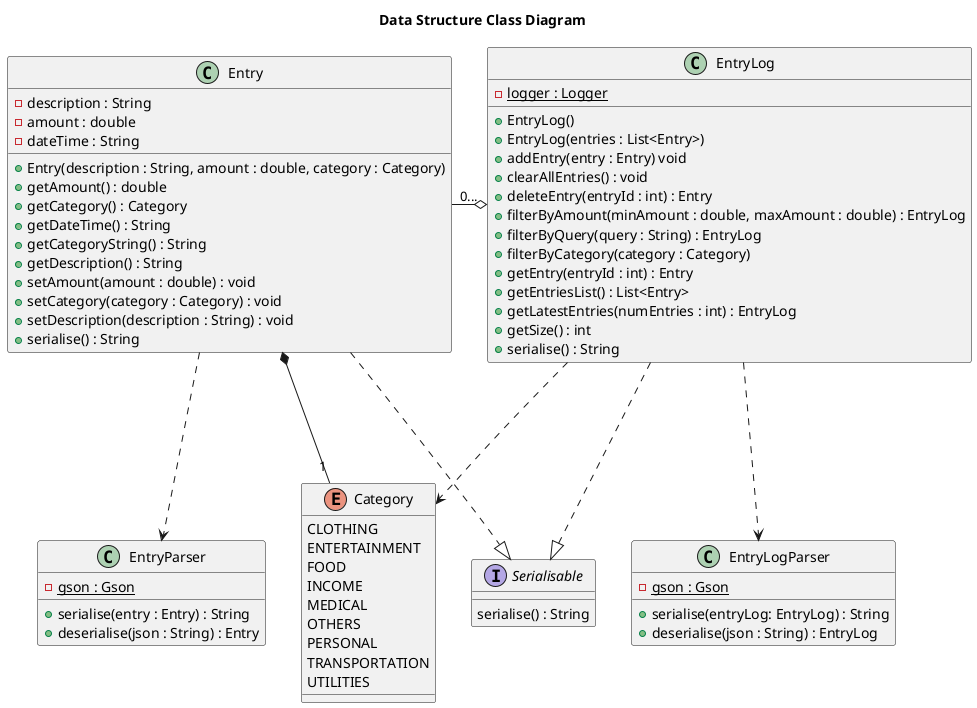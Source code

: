 @startuml
title Data Structure Class Diagram

class Entry
class EntryLog
class EntryParser
class EntryLogParser
enum Category
interface Serialisable

Entry ...|> Serialisable
Entry *--- "1" Category
Entry "0..." -o EntryLog
Entry ...> EntryParser
EntryLog ...|> Serialisable
EntryLog ...> Category
EntryLog ...> EntryLogParser


class Entry {
- description : String
- amount : double
- dateTime : String

+ Entry(description : String, amount : double, category : Category)
+ getAmount() : double
+ getCategory() : Category
+ getDateTime() : String
+ getCategoryString() : String
+ getDescription() : String
+ setAmount(amount : double) : void
+ setCategory(category : Category) : void
+ setDescription(description : String) : void
+ serialise() : String
}

class EntryLog {
- {static} logger : Logger

+ EntryLog()
+ EntryLog(entries : List<Entry>)
+ addEntry(entry : Entry) void
+ clearAllEntries() : void
+ deleteEntry(entryId : int) : Entry
+ filterByAmount(minAmount : double, maxAmount : double) : EntryLog
+ filterByQuery(query : String) : EntryLog
+ filterByCategory(category : Category)
+ getEntry(entryId : int) : Entry
+ getEntriesList() : List<Entry>
+ getLatestEntries(numEntries : int) : EntryLog
+ getSize() : int
+ serialise() : String
}

enum Category {
CLOTHING
ENTERTAINMENT
FOOD
INCOME
MEDICAL
OTHERS
PERSONAL
TRANSPORTATION
UTILITIES
}

interface Serialisable {
serialise() : String
}

class EntryParser {
- {static} gson : Gson
+ serialise(entry : Entry) : String
+ deserialise(json : String) : Entry
}

class EntryLogParser {
- {static} gson : Gson
+ serialise(entryLog: EntryLog) : String
+ deserialise(json : String) : EntryLog
}
@enduml